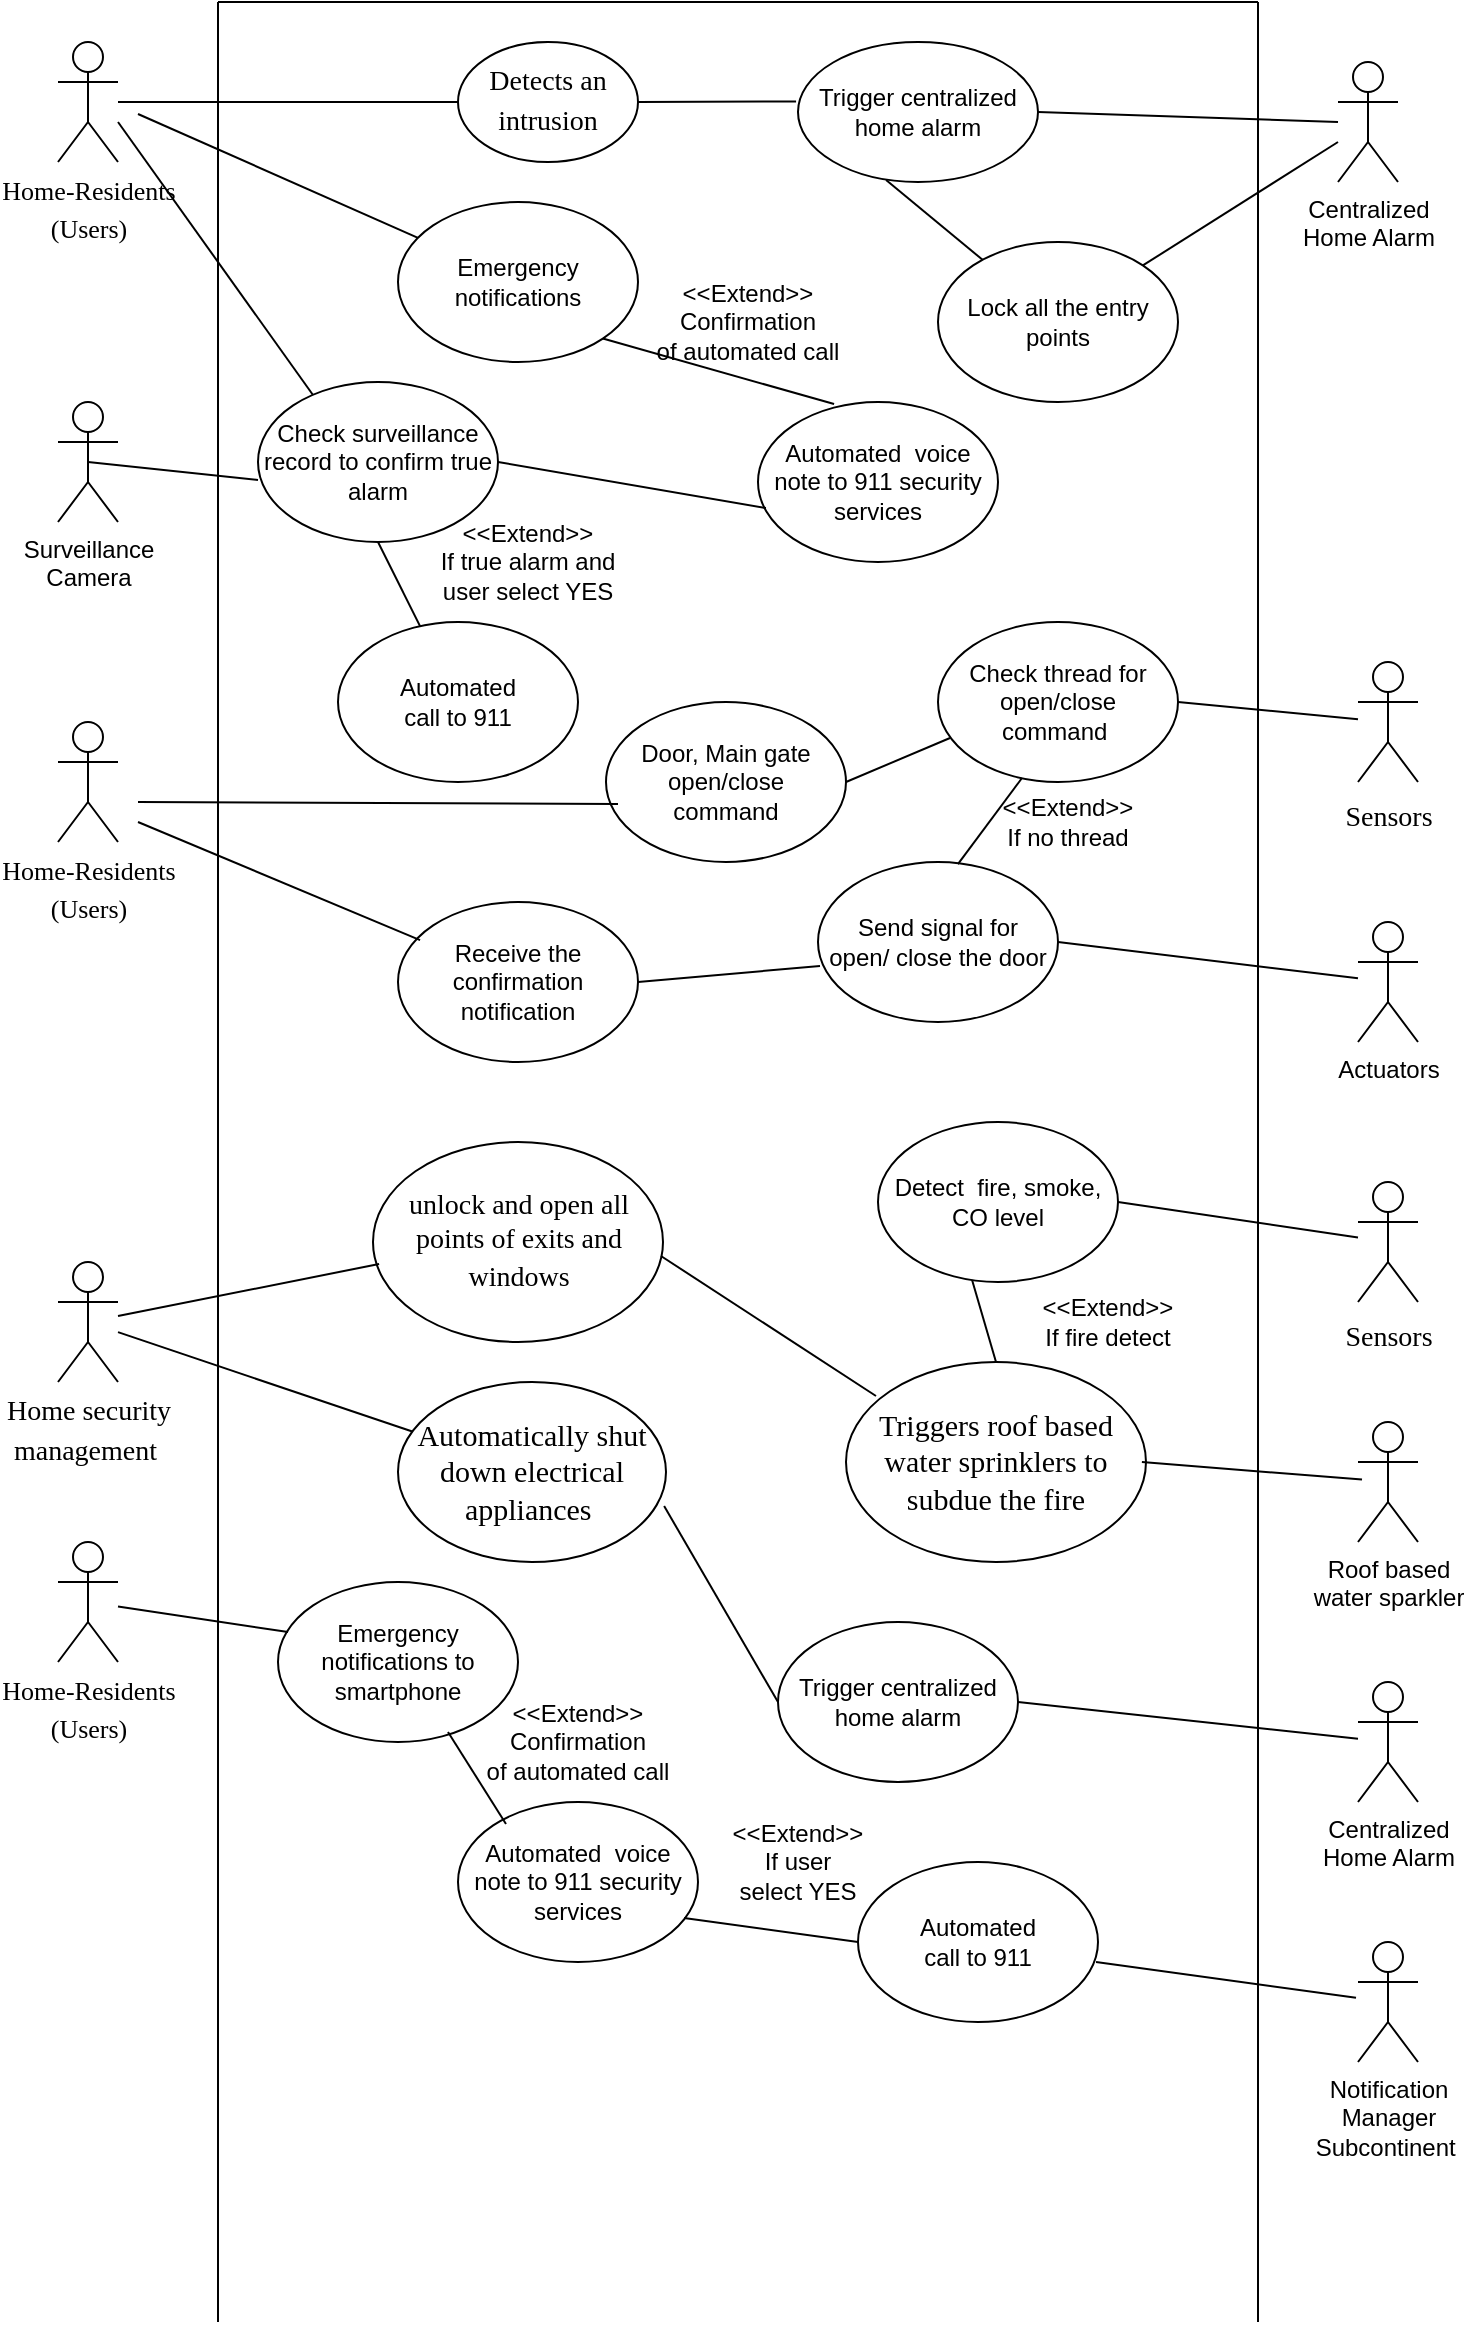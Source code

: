 <mxfile version="13.6.0" type="device"><diagram id="AZftK6fuxaW6A1SWb4FG" name="Page-1"><mxGraphModel dx="914" dy="639" grid="1" gridSize="10" guides="1" tooltips="1" connect="1" arrows="1" fold="1" page="1" pageScale="1" pageWidth="827" pageHeight="1169" math="0" shadow="0"><root><mxCell id="0"/><mxCell id="1" parent="0"/><mxCell id="OUob72jIND5i4HRNkMGu-2" value="" style="endArrow=none;html=1;" edge="1" parent="1"><mxGeometry width="50" height="50" relative="1" as="geometry"><mxPoint x="160" y="1200" as="sourcePoint"/><mxPoint x="160" y="40" as="targetPoint"/></mxGeometry></mxCell><mxCell id="OUob72jIND5i4HRNkMGu-3" value="" style="endArrow=none;html=1;" edge="1" parent="1"><mxGeometry width="50" height="50" relative="1" as="geometry"><mxPoint x="680" y="1200" as="sourcePoint"/><mxPoint x="680" y="40" as="targetPoint"/></mxGeometry></mxCell><mxCell id="OUob72jIND5i4HRNkMGu-4" value="" style="endArrow=none;html=1;" edge="1" parent="1"><mxGeometry width="50" height="50" relative="1" as="geometry"><mxPoint x="160" y="40" as="sourcePoint"/><mxPoint x="680" y="40" as="targetPoint"/></mxGeometry></mxCell><mxCell id="OUob72jIND5i4HRNkMGu-5" value="&lt;span lang=&quot;EN-US&quot; style=&quot;font-family: &amp;#34;times new roman&amp;#34; , serif&quot;&gt;&lt;font style=&quot;font-size: 13px&quot;&gt;Home-Residents &lt;br&gt;(Users)&lt;/font&gt;&lt;/span&gt;&lt;span style=&quot;font-size: medium&quot;&gt;&lt;/span&gt;" style="shape=umlActor;verticalLabelPosition=bottom;verticalAlign=top;html=1;outlineConnect=0;" vertex="1" parent="1"><mxGeometry x="80" y="60" width="30" height="60" as="geometry"/></mxCell><mxCell id="OUob72jIND5i4HRNkMGu-6" value="&lt;span lang=&quot;EN-US&quot; style=&quot;font-family: &amp;#34;times new roman&amp;#34; , serif&quot;&gt;&lt;font style=&quot;font-size: 14px&quot;&gt;Detects an intrusion&lt;/font&gt;&lt;/span&gt;&lt;span style=&quot;font-size: medium&quot;&gt;&lt;/span&gt;" style="ellipse;whiteSpace=wrap;html=1;" vertex="1" parent="1"><mxGeometry x="280" y="60" width="90" height="60" as="geometry"/></mxCell><mxCell id="OUob72jIND5i4HRNkMGu-7" value="" style="endArrow=none;html=1;entryX=0;entryY=0.5;entryDx=0;entryDy=0;" edge="1" parent="1" target="OUob72jIND5i4HRNkMGu-6"><mxGeometry width="50" height="50" relative="1" as="geometry"><mxPoint x="110" y="90" as="sourcePoint"/><mxPoint x="440" y="280" as="targetPoint"/></mxGeometry></mxCell><mxCell id="OUob72jIND5i4HRNkMGu-8" value="Centralized &lt;br&gt;Home Alarm" style="shape=umlActor;verticalLabelPosition=bottom;verticalAlign=top;html=1;outlineConnect=0;" vertex="1" parent="1"><mxGeometry x="720" y="70" width="30" height="60" as="geometry"/></mxCell><mxCell id="OUob72jIND5i4HRNkMGu-9" value="Trigger centralized home alarm" style="ellipse;whiteSpace=wrap;html=1;" vertex="1" parent="1"><mxGeometry x="450" y="60" width="120" height="70" as="geometry"/></mxCell><mxCell id="OUob72jIND5i4HRNkMGu-10" value="" style="endArrow=none;html=1;exitX=1;exitY=0.5;exitDx=0;exitDy=0;entryX=-0.008;entryY=0.425;entryDx=0;entryDy=0;entryPerimeter=0;" edge="1" parent="1" source="OUob72jIND5i4HRNkMGu-6" target="OUob72jIND5i4HRNkMGu-9"><mxGeometry width="50" height="50" relative="1" as="geometry"><mxPoint x="390" y="330" as="sourcePoint"/><mxPoint x="440" y="280" as="targetPoint"/></mxGeometry></mxCell><mxCell id="OUob72jIND5i4HRNkMGu-11" value="" style="endArrow=none;html=1;" edge="1" parent="1"><mxGeometry width="50" height="50" relative="1" as="geometry"><mxPoint x="570" y="95" as="sourcePoint"/><mxPoint x="720" y="100" as="targetPoint"/></mxGeometry></mxCell><mxCell id="OUob72jIND5i4HRNkMGu-12" value="Lock all the entry points" style="ellipse;whiteSpace=wrap;html=1;" vertex="1" parent="1"><mxGeometry x="520" y="160" width="120" height="80" as="geometry"/></mxCell><mxCell id="OUob72jIND5i4HRNkMGu-13" value="" style="endArrow=none;html=1;exitX=1;exitY=0;exitDx=0;exitDy=0;" edge="1" parent="1" source="OUob72jIND5i4HRNkMGu-12"><mxGeometry width="50" height="50" relative="1" as="geometry"><mxPoint x="472" y="168" as="sourcePoint"/><mxPoint x="720" y="110" as="targetPoint"/></mxGeometry></mxCell><mxCell id="OUob72jIND5i4HRNkMGu-14" value="" style="endArrow=none;html=1;entryX=0.367;entryY=0.986;entryDx=0;entryDy=0;entryPerimeter=0;" edge="1" parent="1" source="OUob72jIND5i4HRNkMGu-12" target="OUob72jIND5i4HRNkMGu-9"><mxGeometry width="50" height="50" relative="1" as="geometry"><mxPoint x="494" y="170" as="sourcePoint"/><mxPoint x="430" y="300" as="targetPoint"/></mxGeometry></mxCell><mxCell id="OUob72jIND5i4HRNkMGu-15" value="" style="endArrow=none;html=1;" edge="1" parent="1" target="OUob72jIND5i4HRNkMGu-16"><mxGeometry width="50" height="50" relative="1" as="geometry"><mxPoint x="120" y="96" as="sourcePoint"/><mxPoint x="230" y="180" as="targetPoint"/></mxGeometry></mxCell><mxCell id="OUob72jIND5i4HRNkMGu-16" value="Emergency notifications" style="ellipse;whiteSpace=wrap;html=1;" vertex="1" parent="1"><mxGeometry x="250" y="140" width="120" height="80" as="geometry"/></mxCell><mxCell id="OUob72jIND5i4HRNkMGu-17" value="" style="endArrow=none;html=1;entryX=1;entryY=1;entryDx=0;entryDy=0;exitX=0.317;exitY=0.013;exitDx=0;exitDy=0;exitPerimeter=0;" edge="1" parent="1" source="OUob72jIND5i4HRNkMGu-19" target="OUob72jIND5i4HRNkMGu-16"><mxGeometry width="50" height="50" relative="1" as="geometry"><mxPoint x="230" y="260" as="sourcePoint"/><mxPoint x="430" y="300" as="targetPoint"/></mxGeometry></mxCell><mxCell id="OUob72jIND5i4HRNkMGu-18" value="&amp;lt;&amp;lt;Extend&amp;gt;&amp;gt;&lt;br&gt;Confirmation&lt;br&gt;of automated call&lt;br&gt;" style="text;html=1;strokeColor=none;fillColor=none;align=center;verticalAlign=middle;whiteSpace=wrap;rounded=0;" vertex="1" parent="1"><mxGeometry x="370" y="190" width="110" height="20" as="geometry"/></mxCell><mxCell id="OUob72jIND5i4HRNkMGu-19" value="Automated &amp;nbsp;voice note to 911 security services" style="ellipse;whiteSpace=wrap;html=1;" vertex="1" parent="1"><mxGeometry x="430" y="240" width="120" height="80" as="geometry"/></mxCell><mxCell id="OUob72jIND5i4HRNkMGu-20" value="" style="endArrow=none;html=1;" edge="1" parent="1"><mxGeometry width="50" height="50" relative="1" as="geometry"><mxPoint x="110" y="100" as="sourcePoint"/><mxPoint x="210" y="240" as="targetPoint"/></mxGeometry></mxCell><mxCell id="OUob72jIND5i4HRNkMGu-21" value="Check surveillance record to confirm true alarm" style="ellipse;whiteSpace=wrap;html=1;" vertex="1" parent="1"><mxGeometry x="180" y="230" width="120" height="80" as="geometry"/></mxCell><mxCell id="OUob72jIND5i4HRNkMGu-22" value="" style="endArrow=none;html=1;entryX=0.033;entryY=0.663;entryDx=0;entryDy=0;entryPerimeter=0;exitX=1;exitY=0.5;exitDx=0;exitDy=0;" edge="1" parent="1" source="OUob72jIND5i4HRNkMGu-21" target="OUob72jIND5i4HRNkMGu-19"><mxGeometry width="50" height="50" relative="1" as="geometry"><mxPoint x="295" y="290" as="sourcePoint"/><mxPoint x="390" y="311" as="targetPoint"/></mxGeometry></mxCell><mxCell id="OUob72jIND5i4HRNkMGu-23" value="Surveillance &lt;br&gt;Camera" style="shape=umlActor;verticalLabelPosition=bottom;verticalAlign=top;html=1;outlineConnect=0;" vertex="1" parent="1"><mxGeometry x="80" y="240" width="30" height="60" as="geometry"/></mxCell><mxCell id="OUob72jIND5i4HRNkMGu-24" value="" style="endArrow=none;html=1;exitX=0.5;exitY=0.5;exitDx=0;exitDy=0;exitPerimeter=0;" edge="1" parent="1" source="OUob72jIND5i4HRNkMGu-23"><mxGeometry width="50" height="50" relative="1" as="geometry"><mxPoint x="400" y="370" as="sourcePoint"/><mxPoint x="180" y="279" as="targetPoint"/></mxGeometry></mxCell><mxCell id="OUob72jIND5i4HRNkMGu-25" value="&amp;lt;&amp;lt;Extend&amp;gt;&amp;gt;&lt;br&gt;If true alarm and user select YES" style="text;html=1;strokeColor=none;fillColor=none;align=center;verticalAlign=middle;whiteSpace=wrap;rounded=0;" vertex="1" parent="1"><mxGeometry x="260" y="310" width="110" height="20" as="geometry"/></mxCell><mxCell id="OUob72jIND5i4HRNkMGu-26" value="Automated &lt;br&gt;call to 911" style="ellipse;whiteSpace=wrap;html=1;" vertex="1" parent="1"><mxGeometry x="220" y="350" width="120" height="80" as="geometry"/></mxCell><mxCell id="OUob72jIND5i4HRNkMGu-27" value="" style="endArrow=none;html=1;exitX=0.5;exitY=1;exitDx=0;exitDy=0;" edge="1" parent="1" source="OUob72jIND5i4HRNkMGu-21" target="OUob72jIND5i4HRNkMGu-26"><mxGeometry width="50" height="50" relative="1" as="geometry"><mxPoint x="400" y="470" as="sourcePoint"/><mxPoint x="450" y="420" as="targetPoint"/></mxGeometry></mxCell><mxCell id="OUob72jIND5i4HRNkMGu-29" value="&lt;span lang=&quot;EN-US&quot; style=&quot;font-family: &amp;#34;times new roman&amp;#34; , serif&quot;&gt;&lt;font style=&quot;font-size: 13px&quot;&gt;Home-Residents &lt;br&gt;(Users)&lt;/font&gt;&lt;/span&gt;&lt;span style=&quot;font-size: medium&quot;&gt;&lt;/span&gt;" style="shape=umlActor;verticalLabelPosition=bottom;verticalAlign=top;html=1;outlineConnect=0;" vertex="1" parent="1"><mxGeometry x="80" y="400" width="30" height="60" as="geometry"/></mxCell><mxCell id="OUob72jIND5i4HRNkMGu-30" value="Door, Main gate &lt;br&gt;open/close &lt;br&gt;command" style="ellipse;whiteSpace=wrap;html=1;" vertex="1" parent="1"><mxGeometry x="354" y="390" width="120" height="80" as="geometry"/></mxCell><mxCell id="OUob72jIND5i4HRNkMGu-31" value="" style="endArrow=none;html=1;" edge="1" parent="1"><mxGeometry width="50" height="50" relative="1" as="geometry"><mxPoint x="120" y="440" as="sourcePoint"/><mxPoint x="360" y="441" as="targetPoint"/></mxGeometry></mxCell><mxCell id="OUob72jIND5i4HRNkMGu-32" value="&lt;span lang=&quot;EN-US&quot; style=&quot;font-family: &amp;#34;times new roman&amp;#34; , serif&quot;&gt;&lt;font style=&quot;font-size: 14px&quot;&gt;Sensors&lt;/font&gt;&lt;/span&gt;&lt;span style=&quot;font-size: medium&quot;&gt;&lt;/span&gt;" style="shape=umlActor;verticalLabelPosition=bottom;verticalAlign=top;html=1;outlineConnect=0;" vertex="1" parent="1"><mxGeometry x="730" y="370" width="30" height="60" as="geometry"/></mxCell><mxCell id="OUob72jIND5i4HRNkMGu-33" value="Check thread for open/close &lt;br&gt;command&amp;nbsp;" style="ellipse;whiteSpace=wrap;html=1;" vertex="1" parent="1"><mxGeometry x="520" y="350" width="120" height="80" as="geometry"/></mxCell><mxCell id="OUob72jIND5i4HRNkMGu-34" value="" style="endArrow=none;html=1;exitX=1;exitY=0.5;exitDx=0;exitDy=0;" edge="1" parent="1" source="OUob72jIND5i4HRNkMGu-33" target="OUob72jIND5i4HRNkMGu-32"><mxGeometry width="50" height="50" relative="1" as="geometry"><mxPoint x="400" y="380" as="sourcePoint"/><mxPoint x="450" y="330" as="targetPoint"/></mxGeometry></mxCell><mxCell id="OUob72jIND5i4HRNkMGu-35" value="&amp;lt;&amp;lt;Extend&amp;gt;&amp;gt;&lt;br&gt;If no thread" style="text;html=1;strokeColor=none;fillColor=none;align=center;verticalAlign=middle;whiteSpace=wrap;rounded=0;" vertex="1" parent="1"><mxGeometry x="530" y="440" width="110" height="20" as="geometry"/></mxCell><mxCell id="OUob72jIND5i4HRNkMGu-36" value="Actuators" style="shape=umlActor;verticalLabelPosition=bottom;verticalAlign=top;html=1;outlineConnect=0;" vertex="1" parent="1"><mxGeometry x="730" y="500" width="30" height="60" as="geometry"/></mxCell><mxCell id="OUob72jIND5i4HRNkMGu-37" value="Send signal for &lt;br&gt;open/ close the door" style="ellipse;whiteSpace=wrap;html=1;" vertex="1" parent="1"><mxGeometry x="460" y="470" width="120" height="80" as="geometry"/></mxCell><mxCell id="OUob72jIND5i4HRNkMGu-38" value="" style="endArrow=none;html=1;entryX=0.35;entryY=0.975;entryDx=0;entryDy=0;entryPerimeter=0;exitX=0.583;exitY=0.013;exitDx=0;exitDy=0;exitPerimeter=0;" edge="1" parent="1" source="OUob72jIND5i4HRNkMGu-37" target="OUob72jIND5i4HRNkMGu-33"><mxGeometry width="50" height="50" relative="1" as="geometry"><mxPoint x="400" y="470" as="sourcePoint"/><mxPoint x="450" y="420" as="targetPoint"/></mxGeometry></mxCell><mxCell id="OUob72jIND5i4HRNkMGu-39" value="" style="endArrow=none;html=1;entryX=1;entryY=0.5;entryDx=0;entryDy=0;" edge="1" parent="1" source="OUob72jIND5i4HRNkMGu-36" target="OUob72jIND5i4HRNkMGu-37"><mxGeometry width="50" height="50" relative="1" as="geometry"><mxPoint x="400" y="470" as="sourcePoint"/><mxPoint x="450" y="420" as="targetPoint"/></mxGeometry></mxCell><mxCell id="OUob72jIND5i4HRNkMGu-40" value="" style="endArrow=none;html=1;entryX=0.05;entryY=0.725;entryDx=0;entryDy=0;entryPerimeter=0;exitX=1;exitY=0.5;exitDx=0;exitDy=0;" edge="1" parent="1" source="OUob72jIND5i4HRNkMGu-30" target="OUob72jIND5i4HRNkMGu-33"><mxGeometry width="50" height="50" relative="1" as="geometry"><mxPoint x="400" y="490" as="sourcePoint"/><mxPoint x="450" y="440" as="targetPoint"/></mxGeometry></mxCell><mxCell id="OUob72jIND5i4HRNkMGu-41" value="Receive the confirmation notification" style="ellipse;whiteSpace=wrap;html=1;" vertex="1" parent="1"><mxGeometry x="250" y="490" width="120" height="80" as="geometry"/></mxCell><mxCell id="OUob72jIND5i4HRNkMGu-42" value="" style="endArrow=none;html=1;entryX=0.092;entryY=0.238;entryDx=0;entryDy=0;entryPerimeter=0;" edge="1" parent="1" target="OUob72jIND5i4HRNkMGu-41"><mxGeometry width="50" height="50" relative="1" as="geometry"><mxPoint x="120" y="450" as="sourcePoint"/><mxPoint x="450" y="580" as="targetPoint"/></mxGeometry></mxCell><mxCell id="OUob72jIND5i4HRNkMGu-43" value="" style="endArrow=none;html=1;exitX=1;exitY=0.5;exitDx=0;exitDy=0;" edge="1" parent="1" source="OUob72jIND5i4HRNkMGu-41"><mxGeometry width="50" height="50" relative="1" as="geometry"><mxPoint x="400" y="630" as="sourcePoint"/><mxPoint x="461" y="522" as="targetPoint"/></mxGeometry></mxCell><mxCell id="OUob72jIND5i4HRNkMGu-44" value="&lt;span lang=&quot;EN-US&quot; style=&quot;font-family: &amp;#34;times new roman&amp;#34; , serif&quot;&gt;&lt;font style=&quot;font-size: 14px&quot;&gt;Sensors&lt;/font&gt;&lt;/span&gt;&lt;span style=&quot;font-size: medium&quot;&gt;&lt;/span&gt;" style="shape=umlActor;verticalLabelPosition=bottom;verticalAlign=top;html=1;outlineConnect=0;" vertex="1" parent="1"><mxGeometry x="730" y="630" width="30" height="60" as="geometry"/></mxCell><mxCell id="OUob72jIND5i4HRNkMGu-45" value="Detect &amp;nbsp;fire, smoke, CO level" style="ellipse;whiteSpace=wrap;html=1;" vertex="1" parent="1"><mxGeometry x="490" y="600" width="120" height="80" as="geometry"/></mxCell><mxCell id="OUob72jIND5i4HRNkMGu-46" value="" style="endArrow=none;html=1;exitX=1;exitY=0.5;exitDx=0;exitDy=0;" edge="1" parent="1" source="OUob72jIND5i4HRNkMGu-45" target="OUob72jIND5i4HRNkMGu-44"><mxGeometry width="50" height="50" relative="1" as="geometry"><mxPoint x="390" y="800" as="sourcePoint"/><mxPoint x="440" y="750" as="targetPoint"/></mxGeometry></mxCell><mxCell id="OUob72jIND5i4HRNkMGu-47" value="&amp;lt;&amp;lt;Extend&amp;gt;&amp;gt;&lt;br&gt;If fire detect" style="text;html=1;strokeColor=none;fillColor=none;align=center;verticalAlign=middle;whiteSpace=wrap;rounded=0;" vertex="1" parent="1"><mxGeometry x="550" y="690" width="110" height="20" as="geometry"/></mxCell><mxCell id="OUob72jIND5i4HRNkMGu-48" value="Roof based &lt;br&gt;water sparkler" style="shape=umlActor;verticalLabelPosition=bottom;verticalAlign=top;html=1;outlineConnect=0;" vertex="1" parent="1"><mxGeometry x="730" y="750" width="30" height="60" as="geometry"/></mxCell><mxCell id="OUob72jIND5i4HRNkMGu-49" value="&lt;span lang=&quot;EN-US&quot; style=&quot;font-family: &amp;#34;times new roman&amp;#34; , serif&quot;&gt;&lt;font style=&quot;font-size: 15px&quot;&gt;Triggers roof based water sprinklers to subdue the fire&lt;/font&gt;&lt;/span&gt;&lt;span style=&quot;font-size: medium&quot;&gt;&lt;/span&gt;" style="ellipse;whiteSpace=wrap;html=1;" vertex="1" parent="1"><mxGeometry x="474" y="720" width="150" height="100" as="geometry"/></mxCell><mxCell id="OUob72jIND5i4HRNkMGu-50" value="" style="endArrow=none;html=1;exitX=0.973;exitY=0.5;exitDx=0;exitDy=0;exitPerimeter=0;" edge="1" parent="1"><mxGeometry width="50" height="50" relative="1" as="geometry"><mxPoint x="621.95" y="770" as="sourcePoint"/><mxPoint x="732" y="778.8" as="targetPoint"/></mxGeometry></mxCell><mxCell id="OUob72jIND5i4HRNkMGu-51" value="" style="endArrow=none;html=1;entryX=0.392;entryY=0.988;entryDx=0;entryDy=0;entryPerimeter=0;exitX=0.5;exitY=0;exitDx=0;exitDy=0;" edge="1" parent="1" source="OUob72jIND5i4HRNkMGu-49" target="OUob72jIND5i4HRNkMGu-45"><mxGeometry width="50" height="50" relative="1" as="geometry"><mxPoint x="545" y="709" as="sourcePoint"/><mxPoint x="440" y="710" as="targetPoint"/></mxGeometry></mxCell><mxCell id="OUob72jIND5i4HRNkMGu-52" value="&lt;span lang=&quot;EN-US&quot; style=&quot;font-family: &amp;#34;times new roman&amp;#34; , serif&quot;&gt;&lt;font style=&quot;font-size: 14px&quot;&gt;Home security &lt;br&gt;management&amp;nbsp;&lt;/font&gt;&lt;/span&gt;&lt;span style=&quot;font-size: medium&quot;&gt;&lt;/span&gt;" style="shape=umlActor;verticalLabelPosition=bottom;verticalAlign=top;html=1;outlineConnect=0;" vertex="1" parent="1"><mxGeometry x="80" y="670" width="30" height="60" as="geometry"/></mxCell><mxCell id="OUob72jIND5i4HRNkMGu-53" value="&lt;span lang=&quot;EN-US&quot; style=&quot;font-family: &amp;#34;times new roman&amp;#34; , serif&quot;&gt;&lt;font style=&quot;font-size: 14px&quot;&gt;unlock and open all points of exits and windows&lt;/font&gt;&lt;/span&gt;&lt;span style=&quot;font-size: medium&quot;&gt;&lt;/span&gt;" style="ellipse;whiteSpace=wrap;html=1;" vertex="1" parent="1"><mxGeometry x="237.5" y="610" width="145" height="100" as="geometry"/></mxCell><mxCell id="OUob72jIND5i4HRNkMGu-54" value="" style="endArrow=none;html=1;entryX=0.021;entryY=0.61;entryDx=0;entryDy=0;entryPerimeter=0;" edge="1" parent="1" source="OUob72jIND5i4HRNkMGu-52" target="OUob72jIND5i4HRNkMGu-53"><mxGeometry width="50" height="50" relative="1" as="geometry"><mxPoint x="390" y="730" as="sourcePoint"/><mxPoint x="440" y="680" as="targetPoint"/></mxGeometry></mxCell><mxCell id="OUob72jIND5i4HRNkMGu-55" value="" style="endArrow=none;html=1;entryX=0.1;entryY=0.17;entryDx=0;entryDy=0;entryPerimeter=0;exitX=0.993;exitY=0.57;exitDx=0;exitDy=0;exitPerimeter=0;" edge="1" parent="1" source="OUob72jIND5i4HRNkMGu-53" target="OUob72jIND5i4HRNkMGu-49"><mxGeometry width="50" height="50" relative="1" as="geometry"><mxPoint x="390" y="730" as="sourcePoint"/><mxPoint x="440" y="680" as="targetPoint"/></mxGeometry></mxCell><mxCell id="OUob72jIND5i4HRNkMGu-56" value="&lt;span lang=&quot;EN-US&quot; style=&quot;font-family: &amp;#34;times new roman&amp;#34; , serif&quot;&gt;&lt;font style=&quot;font-size: 15px&quot;&gt;Automatically shut down electrical appliances&amp;nbsp;&lt;/font&gt;&lt;/span&gt;&lt;span style=&quot;font-size: medium&quot;&gt;&lt;/span&gt;" style="ellipse;whiteSpace=wrap;html=1;" vertex="1" parent="1"><mxGeometry x="250" y="730" width="134" height="90" as="geometry"/></mxCell><mxCell id="OUob72jIND5i4HRNkMGu-57" value="" style="endArrow=none;html=1;" edge="1" parent="1" source="OUob72jIND5i4HRNkMGu-52" target="OUob72jIND5i4HRNkMGu-56"><mxGeometry width="50" height="50" relative="1" as="geometry"><mxPoint x="390" y="840" as="sourcePoint"/><mxPoint x="440" y="790" as="targetPoint"/></mxGeometry></mxCell><mxCell id="OUob72jIND5i4HRNkMGu-58" value="Trigger centralized home alarm" style="ellipse;whiteSpace=wrap;html=1;" vertex="1" parent="1"><mxGeometry x="440" y="850" width="120" height="80" as="geometry"/></mxCell><mxCell id="OUob72jIND5i4HRNkMGu-59" value="Centralized &lt;br&gt;Home Alarm" style="shape=umlActor;verticalLabelPosition=bottom;verticalAlign=top;html=1;outlineConnect=0;" vertex="1" parent="1"><mxGeometry x="730" y="880" width="30" height="60" as="geometry"/></mxCell><mxCell id="OUob72jIND5i4HRNkMGu-60" value="" style="endArrow=none;html=1;exitX=0.993;exitY=0.689;exitDx=0;exitDy=0;exitPerimeter=0;" edge="1" parent="1" source="OUob72jIND5i4HRNkMGu-56"><mxGeometry width="50" height="50" relative="1" as="geometry"><mxPoint x="390" y="940" as="sourcePoint"/><mxPoint x="440" y="890" as="targetPoint"/></mxGeometry></mxCell><mxCell id="OUob72jIND5i4HRNkMGu-61" value="" style="endArrow=none;html=1;entryX=1;entryY=0.5;entryDx=0;entryDy=0;" edge="1" parent="1" source="OUob72jIND5i4HRNkMGu-59" target="OUob72jIND5i4HRNkMGu-58"><mxGeometry width="50" height="50" relative="1" as="geometry"><mxPoint x="390" y="940" as="sourcePoint"/><mxPoint x="440" y="890" as="targetPoint"/></mxGeometry></mxCell><mxCell id="OUob72jIND5i4HRNkMGu-62" value="Emergency notifications to smartphone" style="ellipse;whiteSpace=wrap;html=1;" vertex="1" parent="1"><mxGeometry x="190" y="830" width="120" height="80" as="geometry"/></mxCell><mxCell id="OUob72jIND5i4HRNkMGu-63" value="&amp;lt;&amp;lt;Extend&amp;gt;&amp;gt;&lt;br&gt;Confirmation&lt;br&gt;of automated call&lt;br&gt;" style="text;html=1;strokeColor=none;fillColor=none;align=center;verticalAlign=middle;whiteSpace=wrap;rounded=0;" vertex="1" parent="1"><mxGeometry x="285" y="900" width="110" height="20" as="geometry"/></mxCell><mxCell id="OUob72jIND5i4HRNkMGu-64" value="Automated &amp;nbsp;voice note to 911 security services" style="ellipse;whiteSpace=wrap;html=1;" vertex="1" parent="1"><mxGeometry x="280" y="940" width="120" height="80" as="geometry"/></mxCell><mxCell id="OUob72jIND5i4HRNkMGu-66" value="&lt;span lang=&quot;EN-US&quot; style=&quot;font-family: &amp;#34;times new roman&amp;#34; , serif&quot;&gt;&lt;font style=&quot;font-size: 13px&quot;&gt;Home-Residents &lt;br&gt;(Users)&lt;/font&gt;&lt;/span&gt;&lt;span style=&quot;font-size: medium&quot;&gt;&lt;/span&gt;" style="shape=umlActor;verticalLabelPosition=bottom;verticalAlign=top;html=1;outlineConnect=0;" vertex="1" parent="1"><mxGeometry x="80" y="810" width="30" height="60" as="geometry"/></mxCell><mxCell id="OUob72jIND5i4HRNkMGu-67" value="" style="endArrow=none;html=1;exitX=0.042;exitY=0.313;exitDx=0;exitDy=0;exitPerimeter=0;" edge="1" parent="1" source="OUob72jIND5i4HRNkMGu-62" target="OUob72jIND5i4HRNkMGu-66"><mxGeometry width="50" height="50" relative="1" as="geometry"><mxPoint x="390" y="880" as="sourcePoint"/><mxPoint x="440" y="830" as="targetPoint"/></mxGeometry></mxCell><mxCell id="OUob72jIND5i4HRNkMGu-68" value="" style="endArrow=none;html=1;exitX=0.2;exitY=0.075;exitDx=0;exitDy=0;exitPerimeter=0;" edge="1" parent="1"><mxGeometry width="50" height="50" relative="1" as="geometry"><mxPoint x="304" y="951" as="sourcePoint"/><mxPoint x="275" y="905" as="targetPoint"/></mxGeometry></mxCell><mxCell id="OUob72jIND5i4HRNkMGu-69" value="&amp;lt;&amp;lt;Extend&amp;gt;&amp;gt;&lt;br&gt;If user &lt;br&gt;select YES" style="text;html=1;strokeColor=none;fillColor=none;align=center;verticalAlign=middle;whiteSpace=wrap;rounded=0;" vertex="1" parent="1"><mxGeometry x="395" y="960" width="110" height="20" as="geometry"/></mxCell><mxCell id="OUob72jIND5i4HRNkMGu-70" value="Automated &lt;br&gt;call to 911" style="ellipse;whiteSpace=wrap;html=1;" vertex="1" parent="1"><mxGeometry x="480" y="970" width="120" height="80" as="geometry"/></mxCell><mxCell id="OUob72jIND5i4HRNkMGu-71" value="" style="endArrow=none;html=1;entryX=0;entryY=0.5;entryDx=0;entryDy=0;exitX=0.942;exitY=0.725;exitDx=0;exitDy=0;exitPerimeter=0;" edge="1" parent="1" source="OUob72jIND5i4HRNkMGu-64" target="OUob72jIND5i4HRNkMGu-70"><mxGeometry width="50" height="50" relative="1" as="geometry"><mxPoint x="390" y="1010" as="sourcePoint"/><mxPoint x="440" y="960" as="targetPoint"/></mxGeometry></mxCell><mxCell id="OUob72jIND5i4HRNkMGu-72" value="Notification &lt;br&gt;Manager &lt;br&gt;Subcontinent&amp;nbsp;" style="shape=umlActor;verticalLabelPosition=bottom;verticalAlign=top;html=1;outlineConnect=0;" vertex="1" parent="1"><mxGeometry x="730" y="1010" width="30" height="60" as="geometry"/></mxCell><mxCell id="OUob72jIND5i4HRNkMGu-73" value="" style="endArrow=none;html=1;" edge="1" parent="1"><mxGeometry width="50" height="50" relative="1" as="geometry"><mxPoint x="729" y="1037.931" as="sourcePoint"/><mxPoint x="599" y="1020" as="targetPoint"/></mxGeometry></mxCell></root></mxGraphModel></diagram></mxfile>